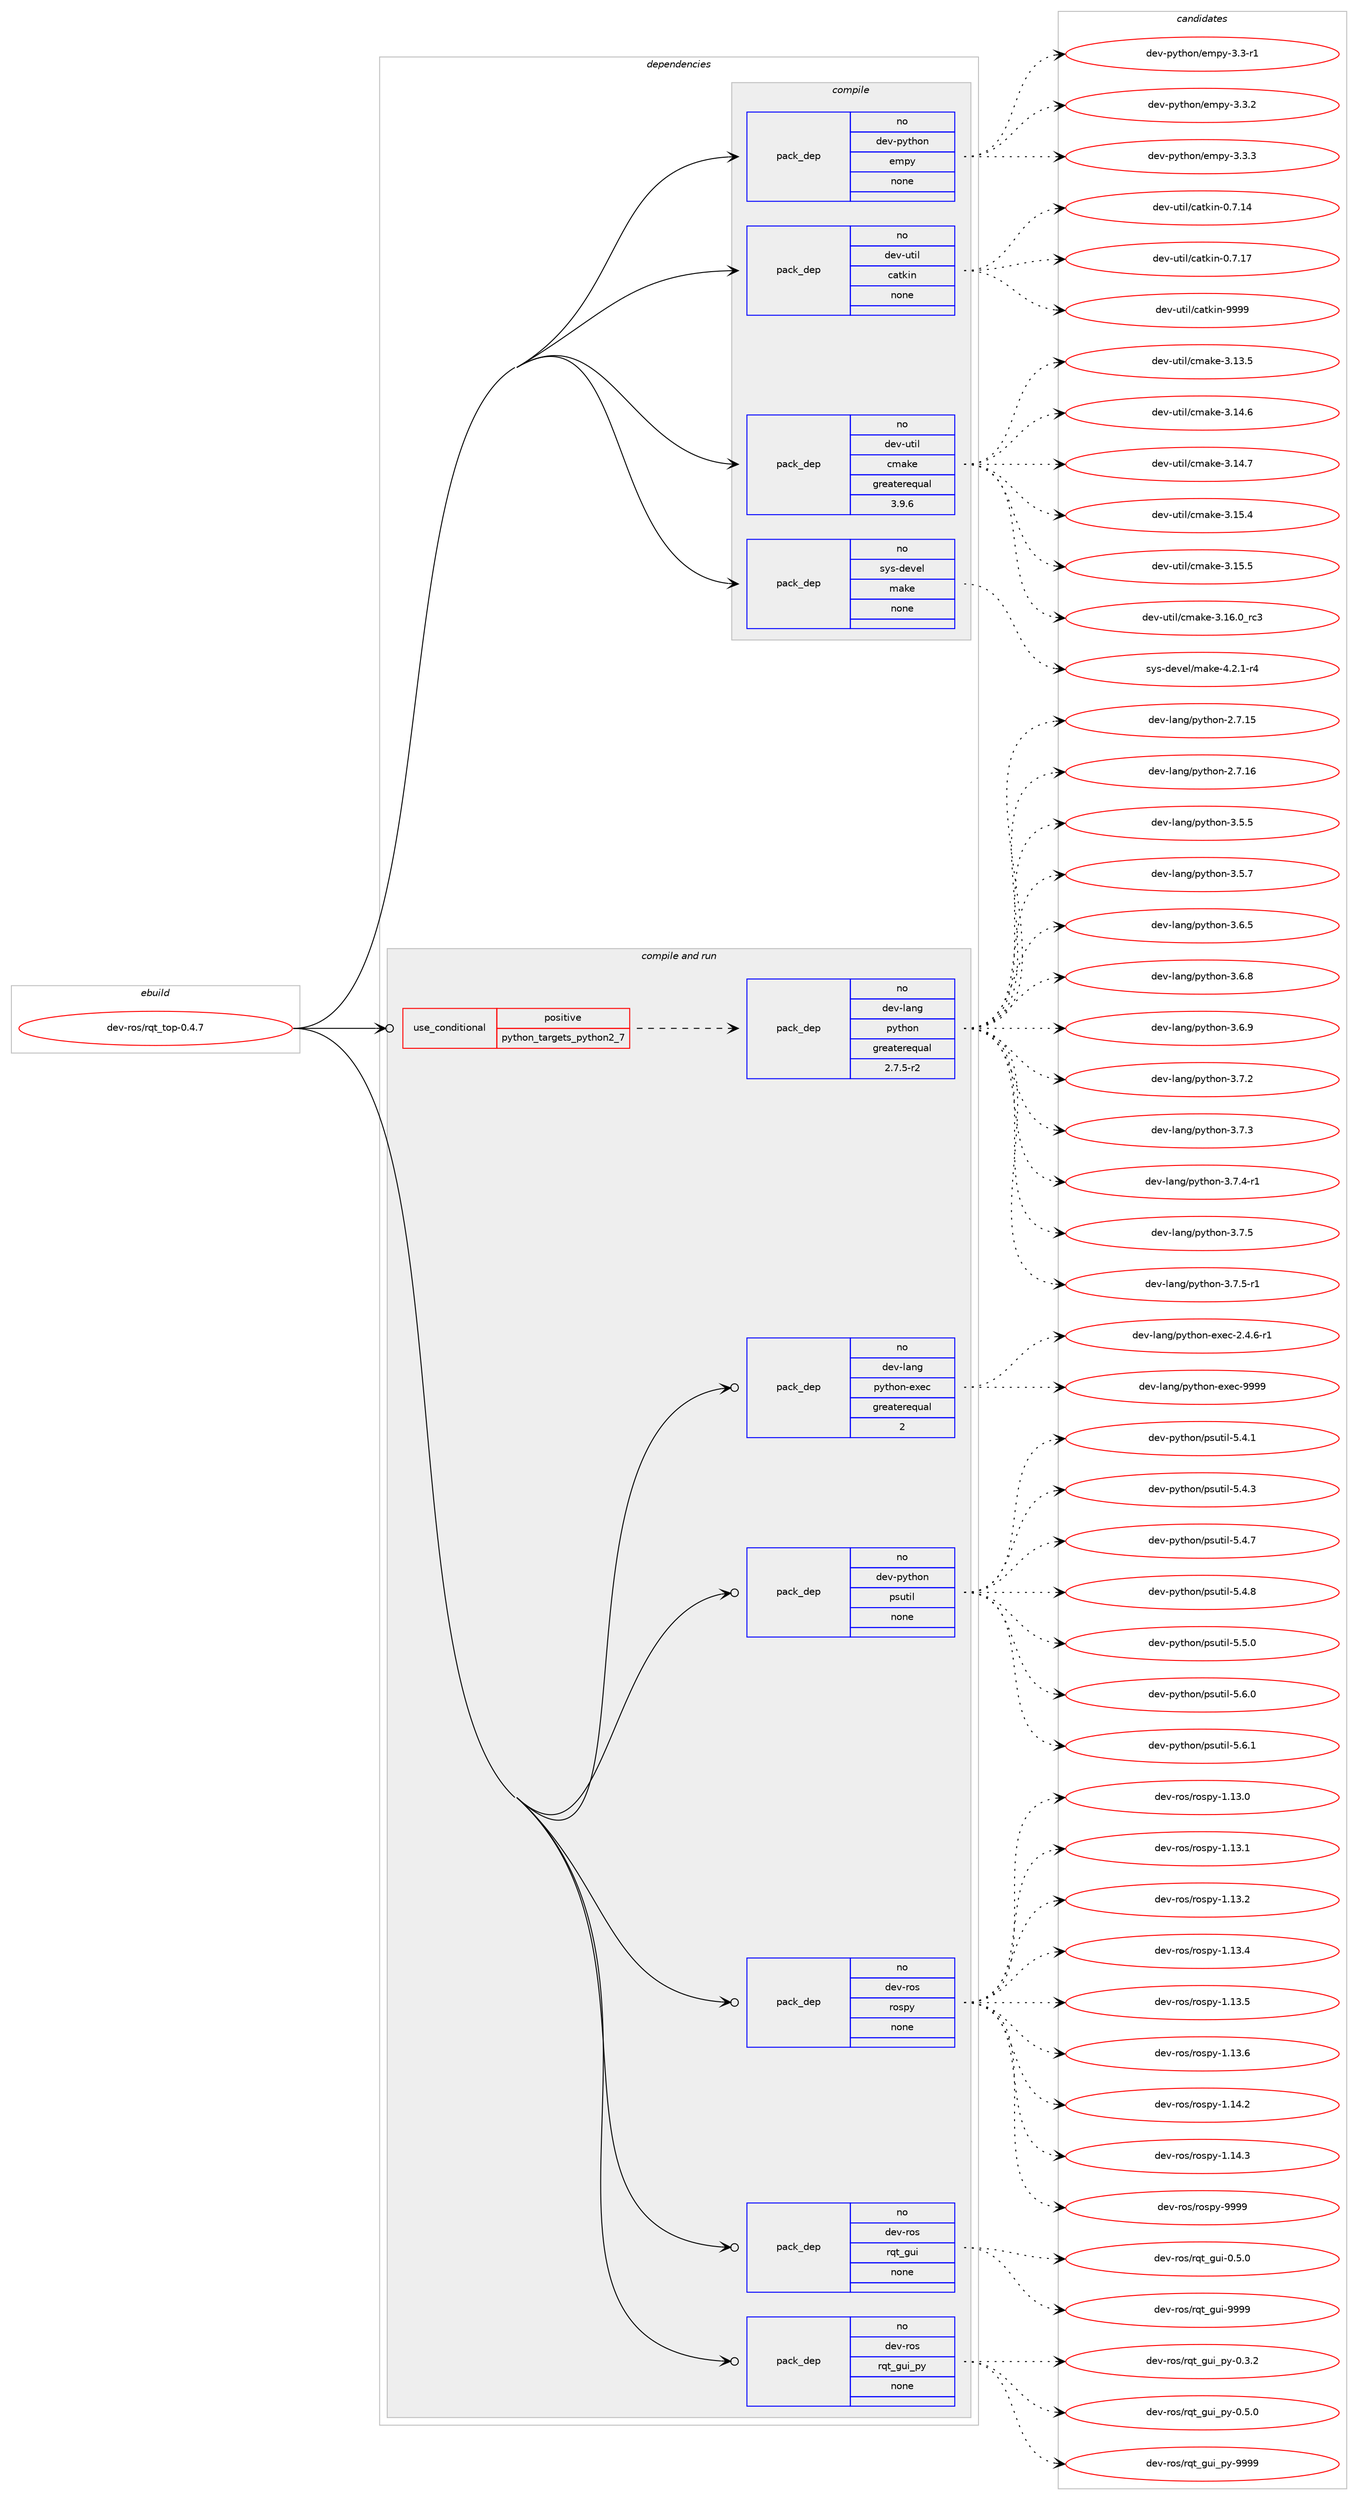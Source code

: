 digraph prolog {

# *************
# Graph options
# *************

newrank=true;
concentrate=true;
compound=true;
graph [rankdir=LR,fontname=Helvetica,fontsize=10,ranksep=1.5];#, ranksep=2.5, nodesep=0.2];
edge  [arrowhead=vee];
node  [fontname=Helvetica,fontsize=10];

# **********
# The ebuild
# **********

subgraph cluster_leftcol {
color=gray;
rank=same;
label=<<i>ebuild</i>>;
id [label="dev-ros/rqt_top-0.4.7", color=red, width=4, href="../dev-ros/rqt_top-0.4.7.svg"];
}

# ****************
# The dependencies
# ****************

subgraph cluster_midcol {
color=gray;
label=<<i>dependencies</i>>;
subgraph cluster_compile {
fillcolor="#eeeeee";
style=filled;
label=<<i>compile</i>>;
subgraph pack499219 {
dependency666468 [label=<<TABLE BORDER="0" CELLBORDER="1" CELLSPACING="0" CELLPADDING="4" WIDTH="220"><TR><TD ROWSPAN="6" CELLPADDING="30">pack_dep</TD></TR><TR><TD WIDTH="110">no</TD></TR><TR><TD>dev-python</TD></TR><TR><TD>empy</TD></TR><TR><TD>none</TD></TR><TR><TD></TD></TR></TABLE>>, shape=none, color=blue];
}
id:e -> dependency666468:w [weight=20,style="solid",arrowhead="vee"];
subgraph pack499220 {
dependency666469 [label=<<TABLE BORDER="0" CELLBORDER="1" CELLSPACING="0" CELLPADDING="4" WIDTH="220"><TR><TD ROWSPAN="6" CELLPADDING="30">pack_dep</TD></TR><TR><TD WIDTH="110">no</TD></TR><TR><TD>dev-util</TD></TR><TR><TD>catkin</TD></TR><TR><TD>none</TD></TR><TR><TD></TD></TR></TABLE>>, shape=none, color=blue];
}
id:e -> dependency666469:w [weight=20,style="solid",arrowhead="vee"];
subgraph pack499221 {
dependency666470 [label=<<TABLE BORDER="0" CELLBORDER="1" CELLSPACING="0" CELLPADDING="4" WIDTH="220"><TR><TD ROWSPAN="6" CELLPADDING="30">pack_dep</TD></TR><TR><TD WIDTH="110">no</TD></TR><TR><TD>dev-util</TD></TR><TR><TD>cmake</TD></TR><TR><TD>greaterequal</TD></TR><TR><TD>3.9.6</TD></TR></TABLE>>, shape=none, color=blue];
}
id:e -> dependency666470:w [weight=20,style="solid",arrowhead="vee"];
subgraph pack499222 {
dependency666471 [label=<<TABLE BORDER="0" CELLBORDER="1" CELLSPACING="0" CELLPADDING="4" WIDTH="220"><TR><TD ROWSPAN="6" CELLPADDING="30">pack_dep</TD></TR><TR><TD WIDTH="110">no</TD></TR><TR><TD>sys-devel</TD></TR><TR><TD>make</TD></TR><TR><TD>none</TD></TR><TR><TD></TD></TR></TABLE>>, shape=none, color=blue];
}
id:e -> dependency666471:w [weight=20,style="solid",arrowhead="vee"];
}
subgraph cluster_compileandrun {
fillcolor="#eeeeee";
style=filled;
label=<<i>compile and run</i>>;
subgraph cond155343 {
dependency666472 [label=<<TABLE BORDER="0" CELLBORDER="1" CELLSPACING="0" CELLPADDING="4"><TR><TD ROWSPAN="3" CELLPADDING="10">use_conditional</TD></TR><TR><TD>positive</TD></TR><TR><TD>python_targets_python2_7</TD></TR></TABLE>>, shape=none, color=red];
subgraph pack499223 {
dependency666473 [label=<<TABLE BORDER="0" CELLBORDER="1" CELLSPACING="0" CELLPADDING="4" WIDTH="220"><TR><TD ROWSPAN="6" CELLPADDING="30">pack_dep</TD></TR><TR><TD WIDTH="110">no</TD></TR><TR><TD>dev-lang</TD></TR><TR><TD>python</TD></TR><TR><TD>greaterequal</TD></TR><TR><TD>2.7.5-r2</TD></TR></TABLE>>, shape=none, color=blue];
}
dependency666472:e -> dependency666473:w [weight=20,style="dashed",arrowhead="vee"];
}
id:e -> dependency666472:w [weight=20,style="solid",arrowhead="odotvee"];
subgraph pack499224 {
dependency666474 [label=<<TABLE BORDER="0" CELLBORDER="1" CELLSPACING="0" CELLPADDING="4" WIDTH="220"><TR><TD ROWSPAN="6" CELLPADDING="30">pack_dep</TD></TR><TR><TD WIDTH="110">no</TD></TR><TR><TD>dev-lang</TD></TR><TR><TD>python-exec</TD></TR><TR><TD>greaterequal</TD></TR><TR><TD>2</TD></TR></TABLE>>, shape=none, color=blue];
}
id:e -> dependency666474:w [weight=20,style="solid",arrowhead="odotvee"];
subgraph pack499225 {
dependency666475 [label=<<TABLE BORDER="0" CELLBORDER="1" CELLSPACING="0" CELLPADDING="4" WIDTH="220"><TR><TD ROWSPAN="6" CELLPADDING="30">pack_dep</TD></TR><TR><TD WIDTH="110">no</TD></TR><TR><TD>dev-python</TD></TR><TR><TD>psutil</TD></TR><TR><TD>none</TD></TR><TR><TD></TD></TR></TABLE>>, shape=none, color=blue];
}
id:e -> dependency666475:w [weight=20,style="solid",arrowhead="odotvee"];
subgraph pack499226 {
dependency666476 [label=<<TABLE BORDER="0" CELLBORDER="1" CELLSPACING="0" CELLPADDING="4" WIDTH="220"><TR><TD ROWSPAN="6" CELLPADDING="30">pack_dep</TD></TR><TR><TD WIDTH="110">no</TD></TR><TR><TD>dev-ros</TD></TR><TR><TD>rospy</TD></TR><TR><TD>none</TD></TR><TR><TD></TD></TR></TABLE>>, shape=none, color=blue];
}
id:e -> dependency666476:w [weight=20,style="solid",arrowhead="odotvee"];
subgraph pack499227 {
dependency666477 [label=<<TABLE BORDER="0" CELLBORDER="1" CELLSPACING="0" CELLPADDING="4" WIDTH="220"><TR><TD ROWSPAN="6" CELLPADDING="30">pack_dep</TD></TR><TR><TD WIDTH="110">no</TD></TR><TR><TD>dev-ros</TD></TR><TR><TD>rqt_gui</TD></TR><TR><TD>none</TD></TR><TR><TD></TD></TR></TABLE>>, shape=none, color=blue];
}
id:e -> dependency666477:w [weight=20,style="solid",arrowhead="odotvee"];
subgraph pack499228 {
dependency666478 [label=<<TABLE BORDER="0" CELLBORDER="1" CELLSPACING="0" CELLPADDING="4" WIDTH="220"><TR><TD ROWSPAN="6" CELLPADDING="30">pack_dep</TD></TR><TR><TD WIDTH="110">no</TD></TR><TR><TD>dev-ros</TD></TR><TR><TD>rqt_gui_py</TD></TR><TR><TD>none</TD></TR><TR><TD></TD></TR></TABLE>>, shape=none, color=blue];
}
id:e -> dependency666478:w [weight=20,style="solid",arrowhead="odotvee"];
}
subgraph cluster_run {
fillcolor="#eeeeee";
style=filled;
label=<<i>run</i>>;
}
}

# **************
# The candidates
# **************

subgraph cluster_choices {
rank=same;
color=gray;
label=<<i>candidates</i>>;

subgraph choice499219 {
color=black;
nodesep=1;
choice1001011184511212111610411111047101109112121455146514511449 [label="dev-python/empy-3.3-r1", color=red, width=4,href="../dev-python/empy-3.3-r1.svg"];
choice1001011184511212111610411111047101109112121455146514650 [label="dev-python/empy-3.3.2", color=red, width=4,href="../dev-python/empy-3.3.2.svg"];
choice1001011184511212111610411111047101109112121455146514651 [label="dev-python/empy-3.3.3", color=red, width=4,href="../dev-python/empy-3.3.3.svg"];
dependency666468:e -> choice1001011184511212111610411111047101109112121455146514511449:w [style=dotted,weight="100"];
dependency666468:e -> choice1001011184511212111610411111047101109112121455146514650:w [style=dotted,weight="100"];
dependency666468:e -> choice1001011184511212111610411111047101109112121455146514651:w [style=dotted,weight="100"];
}
subgraph choice499220 {
color=black;
nodesep=1;
choice1001011184511711610510847999711610710511045484655464952 [label="dev-util/catkin-0.7.14", color=red, width=4,href="../dev-util/catkin-0.7.14.svg"];
choice1001011184511711610510847999711610710511045484655464955 [label="dev-util/catkin-0.7.17", color=red, width=4,href="../dev-util/catkin-0.7.17.svg"];
choice100101118451171161051084799971161071051104557575757 [label="dev-util/catkin-9999", color=red, width=4,href="../dev-util/catkin-9999.svg"];
dependency666469:e -> choice1001011184511711610510847999711610710511045484655464952:w [style=dotted,weight="100"];
dependency666469:e -> choice1001011184511711610510847999711610710511045484655464955:w [style=dotted,weight="100"];
dependency666469:e -> choice100101118451171161051084799971161071051104557575757:w [style=dotted,weight="100"];
}
subgraph choice499221 {
color=black;
nodesep=1;
choice1001011184511711610510847991099710710145514649514653 [label="dev-util/cmake-3.13.5", color=red, width=4,href="../dev-util/cmake-3.13.5.svg"];
choice1001011184511711610510847991099710710145514649524654 [label="dev-util/cmake-3.14.6", color=red, width=4,href="../dev-util/cmake-3.14.6.svg"];
choice1001011184511711610510847991099710710145514649524655 [label="dev-util/cmake-3.14.7", color=red, width=4,href="../dev-util/cmake-3.14.7.svg"];
choice1001011184511711610510847991099710710145514649534652 [label="dev-util/cmake-3.15.4", color=red, width=4,href="../dev-util/cmake-3.15.4.svg"];
choice1001011184511711610510847991099710710145514649534653 [label="dev-util/cmake-3.15.5", color=red, width=4,href="../dev-util/cmake-3.15.5.svg"];
choice1001011184511711610510847991099710710145514649544648951149951 [label="dev-util/cmake-3.16.0_rc3", color=red, width=4,href="../dev-util/cmake-3.16.0_rc3.svg"];
dependency666470:e -> choice1001011184511711610510847991099710710145514649514653:w [style=dotted,weight="100"];
dependency666470:e -> choice1001011184511711610510847991099710710145514649524654:w [style=dotted,weight="100"];
dependency666470:e -> choice1001011184511711610510847991099710710145514649524655:w [style=dotted,weight="100"];
dependency666470:e -> choice1001011184511711610510847991099710710145514649534652:w [style=dotted,weight="100"];
dependency666470:e -> choice1001011184511711610510847991099710710145514649534653:w [style=dotted,weight="100"];
dependency666470:e -> choice1001011184511711610510847991099710710145514649544648951149951:w [style=dotted,weight="100"];
}
subgraph choice499222 {
color=black;
nodesep=1;
choice1151211154510010111810110847109971071014552465046494511452 [label="sys-devel/make-4.2.1-r4", color=red, width=4,href="../sys-devel/make-4.2.1-r4.svg"];
dependency666471:e -> choice1151211154510010111810110847109971071014552465046494511452:w [style=dotted,weight="100"];
}
subgraph choice499223 {
color=black;
nodesep=1;
choice10010111845108971101034711212111610411111045504655464953 [label="dev-lang/python-2.7.15", color=red, width=4,href="../dev-lang/python-2.7.15.svg"];
choice10010111845108971101034711212111610411111045504655464954 [label="dev-lang/python-2.7.16", color=red, width=4,href="../dev-lang/python-2.7.16.svg"];
choice100101118451089711010347112121116104111110455146534653 [label="dev-lang/python-3.5.5", color=red, width=4,href="../dev-lang/python-3.5.5.svg"];
choice100101118451089711010347112121116104111110455146534655 [label="dev-lang/python-3.5.7", color=red, width=4,href="../dev-lang/python-3.5.7.svg"];
choice100101118451089711010347112121116104111110455146544653 [label="dev-lang/python-3.6.5", color=red, width=4,href="../dev-lang/python-3.6.5.svg"];
choice100101118451089711010347112121116104111110455146544656 [label="dev-lang/python-3.6.8", color=red, width=4,href="../dev-lang/python-3.6.8.svg"];
choice100101118451089711010347112121116104111110455146544657 [label="dev-lang/python-3.6.9", color=red, width=4,href="../dev-lang/python-3.6.9.svg"];
choice100101118451089711010347112121116104111110455146554650 [label="dev-lang/python-3.7.2", color=red, width=4,href="../dev-lang/python-3.7.2.svg"];
choice100101118451089711010347112121116104111110455146554651 [label="dev-lang/python-3.7.3", color=red, width=4,href="../dev-lang/python-3.7.3.svg"];
choice1001011184510897110103471121211161041111104551465546524511449 [label="dev-lang/python-3.7.4-r1", color=red, width=4,href="../dev-lang/python-3.7.4-r1.svg"];
choice100101118451089711010347112121116104111110455146554653 [label="dev-lang/python-3.7.5", color=red, width=4,href="../dev-lang/python-3.7.5.svg"];
choice1001011184510897110103471121211161041111104551465546534511449 [label="dev-lang/python-3.7.5-r1", color=red, width=4,href="../dev-lang/python-3.7.5-r1.svg"];
dependency666473:e -> choice10010111845108971101034711212111610411111045504655464953:w [style=dotted,weight="100"];
dependency666473:e -> choice10010111845108971101034711212111610411111045504655464954:w [style=dotted,weight="100"];
dependency666473:e -> choice100101118451089711010347112121116104111110455146534653:w [style=dotted,weight="100"];
dependency666473:e -> choice100101118451089711010347112121116104111110455146534655:w [style=dotted,weight="100"];
dependency666473:e -> choice100101118451089711010347112121116104111110455146544653:w [style=dotted,weight="100"];
dependency666473:e -> choice100101118451089711010347112121116104111110455146544656:w [style=dotted,weight="100"];
dependency666473:e -> choice100101118451089711010347112121116104111110455146544657:w [style=dotted,weight="100"];
dependency666473:e -> choice100101118451089711010347112121116104111110455146554650:w [style=dotted,weight="100"];
dependency666473:e -> choice100101118451089711010347112121116104111110455146554651:w [style=dotted,weight="100"];
dependency666473:e -> choice1001011184510897110103471121211161041111104551465546524511449:w [style=dotted,weight="100"];
dependency666473:e -> choice100101118451089711010347112121116104111110455146554653:w [style=dotted,weight="100"];
dependency666473:e -> choice1001011184510897110103471121211161041111104551465546534511449:w [style=dotted,weight="100"];
}
subgraph choice499224 {
color=black;
nodesep=1;
choice10010111845108971101034711212111610411111045101120101994550465246544511449 [label="dev-lang/python-exec-2.4.6-r1", color=red, width=4,href="../dev-lang/python-exec-2.4.6-r1.svg"];
choice10010111845108971101034711212111610411111045101120101994557575757 [label="dev-lang/python-exec-9999", color=red, width=4,href="../dev-lang/python-exec-9999.svg"];
dependency666474:e -> choice10010111845108971101034711212111610411111045101120101994550465246544511449:w [style=dotted,weight="100"];
dependency666474:e -> choice10010111845108971101034711212111610411111045101120101994557575757:w [style=dotted,weight="100"];
}
subgraph choice499225 {
color=black;
nodesep=1;
choice1001011184511212111610411111047112115117116105108455346524649 [label="dev-python/psutil-5.4.1", color=red, width=4,href="../dev-python/psutil-5.4.1.svg"];
choice1001011184511212111610411111047112115117116105108455346524651 [label="dev-python/psutil-5.4.3", color=red, width=4,href="../dev-python/psutil-5.4.3.svg"];
choice1001011184511212111610411111047112115117116105108455346524655 [label="dev-python/psutil-5.4.7", color=red, width=4,href="../dev-python/psutil-5.4.7.svg"];
choice1001011184511212111610411111047112115117116105108455346524656 [label="dev-python/psutil-5.4.8", color=red, width=4,href="../dev-python/psutil-5.4.8.svg"];
choice1001011184511212111610411111047112115117116105108455346534648 [label="dev-python/psutil-5.5.0", color=red, width=4,href="../dev-python/psutil-5.5.0.svg"];
choice1001011184511212111610411111047112115117116105108455346544648 [label="dev-python/psutil-5.6.0", color=red, width=4,href="../dev-python/psutil-5.6.0.svg"];
choice1001011184511212111610411111047112115117116105108455346544649 [label="dev-python/psutil-5.6.1", color=red, width=4,href="../dev-python/psutil-5.6.1.svg"];
dependency666475:e -> choice1001011184511212111610411111047112115117116105108455346524649:w [style=dotted,weight="100"];
dependency666475:e -> choice1001011184511212111610411111047112115117116105108455346524651:w [style=dotted,weight="100"];
dependency666475:e -> choice1001011184511212111610411111047112115117116105108455346524655:w [style=dotted,weight="100"];
dependency666475:e -> choice1001011184511212111610411111047112115117116105108455346524656:w [style=dotted,weight="100"];
dependency666475:e -> choice1001011184511212111610411111047112115117116105108455346534648:w [style=dotted,weight="100"];
dependency666475:e -> choice1001011184511212111610411111047112115117116105108455346544648:w [style=dotted,weight="100"];
dependency666475:e -> choice1001011184511212111610411111047112115117116105108455346544649:w [style=dotted,weight="100"];
}
subgraph choice499226 {
color=black;
nodesep=1;
choice100101118451141111154711411111511212145494649514648 [label="dev-ros/rospy-1.13.0", color=red, width=4,href="../dev-ros/rospy-1.13.0.svg"];
choice100101118451141111154711411111511212145494649514649 [label="dev-ros/rospy-1.13.1", color=red, width=4,href="../dev-ros/rospy-1.13.1.svg"];
choice100101118451141111154711411111511212145494649514650 [label="dev-ros/rospy-1.13.2", color=red, width=4,href="../dev-ros/rospy-1.13.2.svg"];
choice100101118451141111154711411111511212145494649514652 [label="dev-ros/rospy-1.13.4", color=red, width=4,href="../dev-ros/rospy-1.13.4.svg"];
choice100101118451141111154711411111511212145494649514653 [label="dev-ros/rospy-1.13.5", color=red, width=4,href="../dev-ros/rospy-1.13.5.svg"];
choice100101118451141111154711411111511212145494649514654 [label="dev-ros/rospy-1.13.6", color=red, width=4,href="../dev-ros/rospy-1.13.6.svg"];
choice100101118451141111154711411111511212145494649524650 [label="dev-ros/rospy-1.14.2", color=red, width=4,href="../dev-ros/rospy-1.14.2.svg"];
choice100101118451141111154711411111511212145494649524651 [label="dev-ros/rospy-1.14.3", color=red, width=4,href="../dev-ros/rospy-1.14.3.svg"];
choice10010111845114111115471141111151121214557575757 [label="dev-ros/rospy-9999", color=red, width=4,href="../dev-ros/rospy-9999.svg"];
dependency666476:e -> choice100101118451141111154711411111511212145494649514648:w [style=dotted,weight="100"];
dependency666476:e -> choice100101118451141111154711411111511212145494649514649:w [style=dotted,weight="100"];
dependency666476:e -> choice100101118451141111154711411111511212145494649514650:w [style=dotted,weight="100"];
dependency666476:e -> choice100101118451141111154711411111511212145494649514652:w [style=dotted,weight="100"];
dependency666476:e -> choice100101118451141111154711411111511212145494649514653:w [style=dotted,weight="100"];
dependency666476:e -> choice100101118451141111154711411111511212145494649514654:w [style=dotted,weight="100"];
dependency666476:e -> choice100101118451141111154711411111511212145494649524650:w [style=dotted,weight="100"];
dependency666476:e -> choice100101118451141111154711411111511212145494649524651:w [style=dotted,weight="100"];
dependency666476:e -> choice10010111845114111115471141111151121214557575757:w [style=dotted,weight="100"];
}
subgraph choice499227 {
color=black;
nodesep=1;
choice100101118451141111154711411311695103117105454846534648 [label="dev-ros/rqt_gui-0.5.0", color=red, width=4,href="../dev-ros/rqt_gui-0.5.0.svg"];
choice1001011184511411111547114113116951031171054557575757 [label="dev-ros/rqt_gui-9999", color=red, width=4,href="../dev-ros/rqt_gui-9999.svg"];
dependency666477:e -> choice100101118451141111154711411311695103117105454846534648:w [style=dotted,weight="100"];
dependency666477:e -> choice1001011184511411111547114113116951031171054557575757:w [style=dotted,weight="100"];
}
subgraph choice499228 {
color=black;
nodesep=1;
choice10010111845114111115471141131169510311710595112121454846514650 [label="dev-ros/rqt_gui_py-0.3.2", color=red, width=4,href="../dev-ros/rqt_gui_py-0.3.2.svg"];
choice10010111845114111115471141131169510311710595112121454846534648 [label="dev-ros/rqt_gui_py-0.5.0", color=red, width=4,href="../dev-ros/rqt_gui_py-0.5.0.svg"];
choice100101118451141111154711411311695103117105951121214557575757 [label="dev-ros/rqt_gui_py-9999", color=red, width=4,href="../dev-ros/rqt_gui_py-9999.svg"];
dependency666478:e -> choice10010111845114111115471141131169510311710595112121454846514650:w [style=dotted,weight="100"];
dependency666478:e -> choice10010111845114111115471141131169510311710595112121454846534648:w [style=dotted,weight="100"];
dependency666478:e -> choice100101118451141111154711411311695103117105951121214557575757:w [style=dotted,weight="100"];
}
}

}
